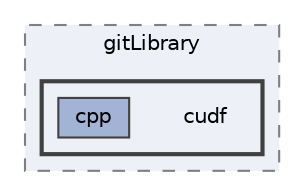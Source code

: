 digraph "D:/gitLibrary/cudf"
{
 // LATEX_PDF_SIZE
  bgcolor="transparent";
  edge [fontname=Helvetica,fontsize=10,labelfontname=Helvetica,labelfontsize=10];
  node [fontname=Helvetica,fontsize=10,shape=box,height=0.2,width=0.4];
  compound=true
  subgraph clusterdir_d998dea0bd4559303135358082015ac8 {
    graph [ bgcolor="#edf0f7", pencolor="grey50", label="gitLibrary", fontname=Helvetica,fontsize=10 style="filled,dashed", URL="dir_d998dea0bd4559303135358082015ac8.html",tooltip=""]
  subgraph clusterdir_b6486b3d9bd1f4b89c884933ed658179 {
    graph [ bgcolor="#edf0f7", pencolor="grey25", label="", fontname=Helvetica,fontsize=10 style="filled,bold", URL="dir_b6486b3d9bd1f4b89c884933ed658179.html",tooltip=""]
    dir_b6486b3d9bd1f4b89c884933ed658179 [shape=plaintext, label="cudf"];
  dir_318a4414914f49dc0e7605c41de9d4af [label="cpp", fillcolor="#a2b4d6", color="grey25", style="filled", URL="dir_318a4414914f49dc0e7605c41de9d4af.html",tooltip=""];
  }
  }
}
